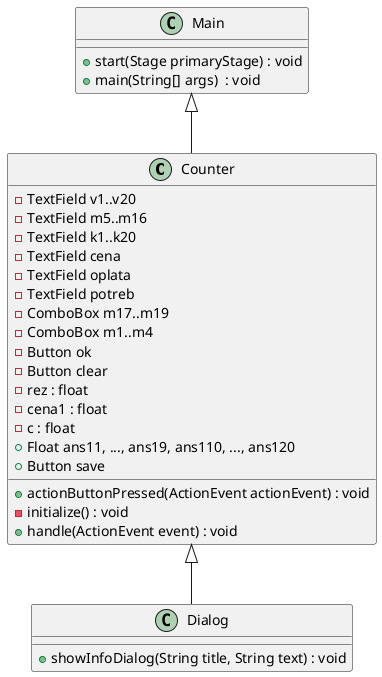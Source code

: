 @startuml

Counter <|-- Dialog
Main <|-- Counter

class Counter {
- TextField v1..v20
- TextField m5..m16
- TextField k1..k20
- TextField cena
- TextField oplata
- TextField potreb
- ComboBox m17..m19
- ComboBox m1..m4
- Button ok
- Button clear
+ actionButtonPressed(ActionEvent actionEvent) : void
- rez : float
- cena1 : float
- c : float
- initialize() : void
+ handle(ActionEvent event) : void
+ Float ans11, ..., ans19, ans110, ..., ans120
+ Button save
}

class Main {
+start(Stage primaryStage) : void
+main(String[] args)  : void
}

class Dialog {
+showInfoDialog(String title, String text) : void

}
@enduml